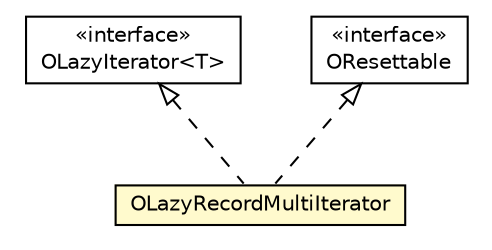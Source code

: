 #!/usr/local/bin/dot
#
# Class diagram 
# Generated by UMLGraph version R5_6-24-gf6e263 (http://www.umlgraph.org/)
#

digraph G {
	edge [fontname="Helvetica",fontsize=10,labelfontname="Helvetica",labelfontsize=10];
	node [fontname="Helvetica",fontsize=10,shape=plaintext];
	nodesep=0.25;
	ranksep=0.5;
	// com.orientechnologies.common.collection.OLazyIterator<T>
	c2253759 [label=<<table title="com.orientechnologies.common.collection.OLazyIterator" border="0" cellborder="1" cellspacing="0" cellpadding="2" port="p" href="../../../../common/collection/OLazyIterator.html">
		<tr><td><table border="0" cellspacing="0" cellpadding="1">
<tr><td align="center" balign="center"> &#171;interface&#187; </td></tr>
<tr><td align="center" balign="center"> OLazyIterator&lt;T&gt; </td></tr>
		</table></td></tr>
		</table>>, URL="../../../../common/collection/OLazyIterator.html", fontname="Helvetica", fontcolor="black", fontsize=10.0];
	// com.orientechnologies.common.util.OResettable
	c2253843 [label=<<table title="com.orientechnologies.common.util.OResettable" border="0" cellborder="1" cellspacing="0" cellpadding="2" port="p" href="../../../../common/util/OResettable.html">
		<tr><td><table border="0" cellspacing="0" cellpadding="1">
<tr><td align="center" balign="center"> &#171;interface&#187; </td></tr>
<tr><td align="center" balign="center"> OResettable </td></tr>
		</table></td></tr>
		</table>>, URL="../../../../common/util/OResettable.html", fontname="Helvetica", fontcolor="black", fontsize=10.0];
	// com.orientechnologies.orient.core.db.record.OLazyRecordMultiIterator
	c2253952 [label=<<table title="com.orientechnologies.orient.core.db.record.OLazyRecordMultiIterator" border="0" cellborder="1" cellspacing="0" cellpadding="2" port="p" bgcolor="lemonChiffon" href="./OLazyRecordMultiIterator.html">
		<tr><td><table border="0" cellspacing="0" cellpadding="1">
<tr><td align="center" balign="center"> OLazyRecordMultiIterator </td></tr>
		</table></td></tr>
		</table>>, URL="./OLazyRecordMultiIterator.html", fontname="Helvetica", fontcolor="black", fontsize=10.0];
	//com.orientechnologies.orient.core.db.record.OLazyRecordMultiIterator implements com.orientechnologies.common.collection.OLazyIterator<T>
	c2253759:p -> c2253952:p [dir=back,arrowtail=empty,style=dashed];
	//com.orientechnologies.orient.core.db.record.OLazyRecordMultiIterator implements com.orientechnologies.common.util.OResettable
	c2253843:p -> c2253952:p [dir=back,arrowtail=empty,style=dashed];
}

